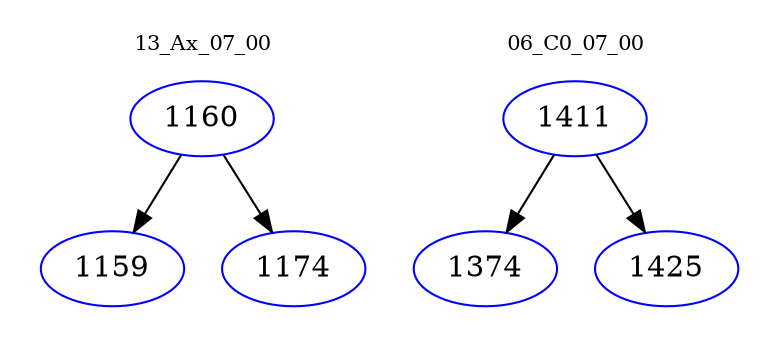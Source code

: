 digraph{
subgraph cluster_0 {
color = white
label = "13_Ax_07_00";
fontsize=10;
T0_1160 [label="1160", color="blue"]
T0_1160 -> T0_1159 [color="black"]
T0_1159 [label="1159", color="blue"]
T0_1160 -> T0_1174 [color="black"]
T0_1174 [label="1174", color="blue"]
}
subgraph cluster_1 {
color = white
label = "06_C0_07_00";
fontsize=10;
T1_1411 [label="1411", color="blue"]
T1_1411 -> T1_1374 [color="black"]
T1_1374 [label="1374", color="blue"]
T1_1411 -> T1_1425 [color="black"]
T1_1425 [label="1425", color="blue"]
}
}
